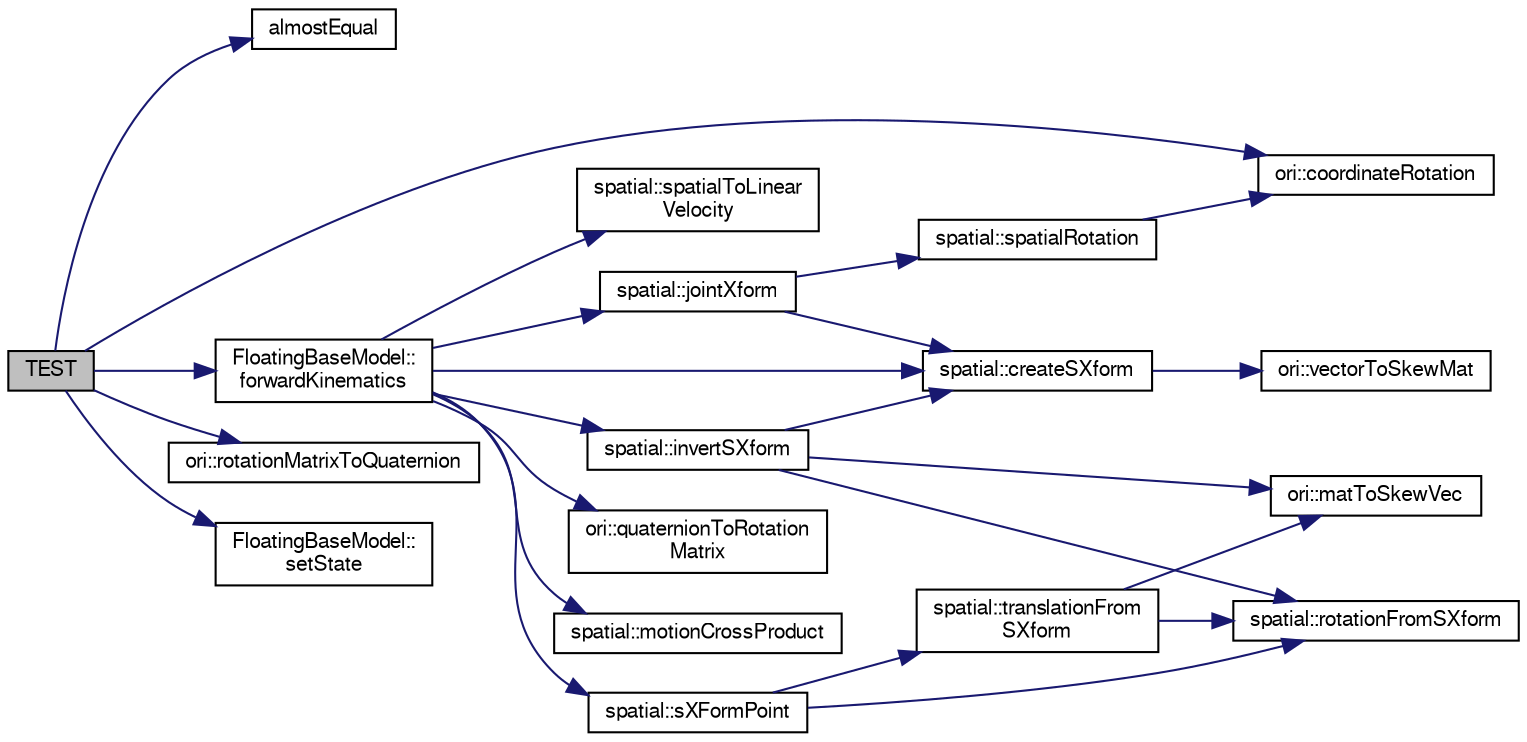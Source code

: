 digraph "TEST"
{
  edge [fontname="FreeSans",fontsize="10",labelfontname="FreeSans",labelfontsize="10"];
  node [fontname="FreeSans",fontsize="10",shape=record];
  rankdir="LR";
  Node1 [label="TEST",height=0.2,width=0.4,color="black", fillcolor="grey75", style="filled", fontcolor="black"];
  Node1 -> Node2 [color="midnightblue",fontsize="10",style="solid",fontname="FreeSans"];
  Node2 [label="almostEqual",height=0.2,width=0.4,color="black", fillcolor="white", style="filled",URL="$de/dda/_math_utilities_8h.html#aa06ec79f1e3170ea41b58ffbf35b9fb6"];
  Node1 -> Node3 [color="midnightblue",fontsize="10",style="solid",fontname="FreeSans"];
  Node3 [label="ori::coordinateRotation",height=0.2,width=0.4,color="black", fillcolor="white", style="filled",URL="$da/d9b/namespaceori.html#a537b8d0769c03e4cd8ef2b9a9dc8a760"];
  Node1 -> Node4 [color="midnightblue",fontsize="10",style="solid",fontname="FreeSans"];
  Node4 [label="FloatingBaseModel::\lforwardKinematics",height=0.2,width=0.4,color="black", fillcolor="white", style="filled",URL="$d6/db1/class_floating_base_model.html#a4c4c27d3bc26c3ad1a3306d16b57f085"];
  Node4 -> Node5 [color="midnightblue",fontsize="10",style="solid",fontname="FreeSans"];
  Node5 [label="spatial::createSXform",height=0.2,width=0.4,color="black", fillcolor="white", style="filled",URL="$de/d1a/namespacespatial.html#ae4a2145f3028087511b4f17c0152ec83"];
  Node5 -> Node6 [color="midnightblue",fontsize="10",style="solid",fontname="FreeSans"];
  Node6 [label="ori::vectorToSkewMat",height=0.2,width=0.4,color="black", fillcolor="white", style="filled",URL="$da/d9b/namespaceori.html#a153f2a76610f0c5524da3f8bf8fa4dfa"];
  Node4 -> Node7 [color="midnightblue",fontsize="10",style="solid",fontname="FreeSans"];
  Node7 [label="ori::quaternionToRotation\lMatrix",height=0.2,width=0.4,color="black", fillcolor="white", style="filled",URL="$da/d9b/namespaceori.html#af88fa91d686c646d41f9b747a6bc90f0"];
  Node4 -> Node8 [color="midnightblue",fontsize="10",style="solid",fontname="FreeSans"];
  Node8 [label="spatial::jointXform",height=0.2,width=0.4,color="black", fillcolor="white", style="filled",URL="$de/d1a/namespacespatial.html#a6440807f3b1854b1708f49048331811a"];
  Node8 -> Node9 [color="midnightblue",fontsize="10",style="solid",fontname="FreeSans"];
  Node9 [label="spatial::spatialRotation",height=0.2,width=0.4,color="black", fillcolor="white", style="filled",URL="$de/d1a/namespacespatial.html#acab0e3d82f9a5385d482b83f2ee88eb1"];
  Node9 -> Node3 [color="midnightblue",fontsize="10",style="solid",fontname="FreeSans"];
  Node8 -> Node5 [color="midnightblue",fontsize="10",style="solid",fontname="FreeSans"];
  Node4 -> Node10 [color="midnightblue",fontsize="10",style="solid",fontname="FreeSans"];
  Node10 [label="spatial::motionCrossProduct",height=0.2,width=0.4,color="black", fillcolor="white", style="filled",URL="$de/d1a/namespacespatial.html#a49f73699d3c57d07835e8ab61af3f34a"];
  Node4 -> Node11 [color="midnightblue",fontsize="10",style="solid",fontname="FreeSans"];
  Node11 [label="spatial::invertSXform",height=0.2,width=0.4,color="black", fillcolor="white", style="filled",URL="$de/d1a/namespacespatial.html#af37757ee8ad4510df5478202a62c9502"];
  Node11 -> Node12 [color="midnightblue",fontsize="10",style="solid",fontname="FreeSans"];
  Node12 [label="spatial::rotationFromSXform",height=0.2,width=0.4,color="black", fillcolor="white", style="filled",URL="$de/d1a/namespacespatial.html#abdc3cd991206414d80d9f89be27e3633"];
  Node11 -> Node13 [color="midnightblue",fontsize="10",style="solid",fontname="FreeSans"];
  Node13 [label="ori::matToSkewVec",height=0.2,width=0.4,color="black", fillcolor="white", style="filled",URL="$da/d9b/namespaceori.html#a0d9277fde185aecf3eae4a6d6450d25f"];
  Node11 -> Node5 [color="midnightblue",fontsize="10",style="solid",fontname="FreeSans"];
  Node4 -> Node14 [color="midnightblue",fontsize="10",style="solid",fontname="FreeSans"];
  Node14 [label="spatial::sXFormPoint",height=0.2,width=0.4,color="black", fillcolor="white", style="filled",URL="$de/d1a/namespacespatial.html#ab521121fc7af2392144a78003c100a10"];
  Node14 -> Node12 [color="midnightblue",fontsize="10",style="solid",fontname="FreeSans"];
  Node14 -> Node15 [color="midnightblue",fontsize="10",style="solid",fontname="FreeSans"];
  Node15 [label="spatial::translationFrom\lSXform",height=0.2,width=0.4,color="black", fillcolor="white", style="filled",URL="$de/d1a/namespacespatial.html#aba5e712bd3844d2e6a57dcb071f3f0a5"];
  Node15 -> Node12 [color="midnightblue",fontsize="10",style="solid",fontname="FreeSans"];
  Node15 -> Node13 [color="midnightblue",fontsize="10",style="solid",fontname="FreeSans"];
  Node4 -> Node16 [color="midnightblue",fontsize="10",style="solid",fontname="FreeSans"];
  Node16 [label="spatial::spatialToLinear\lVelocity",height=0.2,width=0.4,color="black", fillcolor="white", style="filled",URL="$de/d1a/namespacespatial.html#a95b2db654a989f56df5a8977a5be12d6"];
  Node1 -> Node17 [color="midnightblue",fontsize="10",style="solid",fontname="FreeSans"];
  Node17 [label="ori::rotationMatrixToQuaternion",height=0.2,width=0.4,color="black", fillcolor="white", style="filled",URL="$da/d9b/namespaceori.html#a73c3872af6870d856cedd662856fcaea"];
  Node1 -> Node18 [color="midnightblue",fontsize="10",style="solid",fontname="FreeSans"];
  Node18 [label="FloatingBaseModel::\lsetState",height=0.2,width=0.4,color="black", fillcolor="white", style="filled",URL="$d6/db1/class_floating_base_model.html#a575819811abf1d4b8e527b22aead4013"];
}
